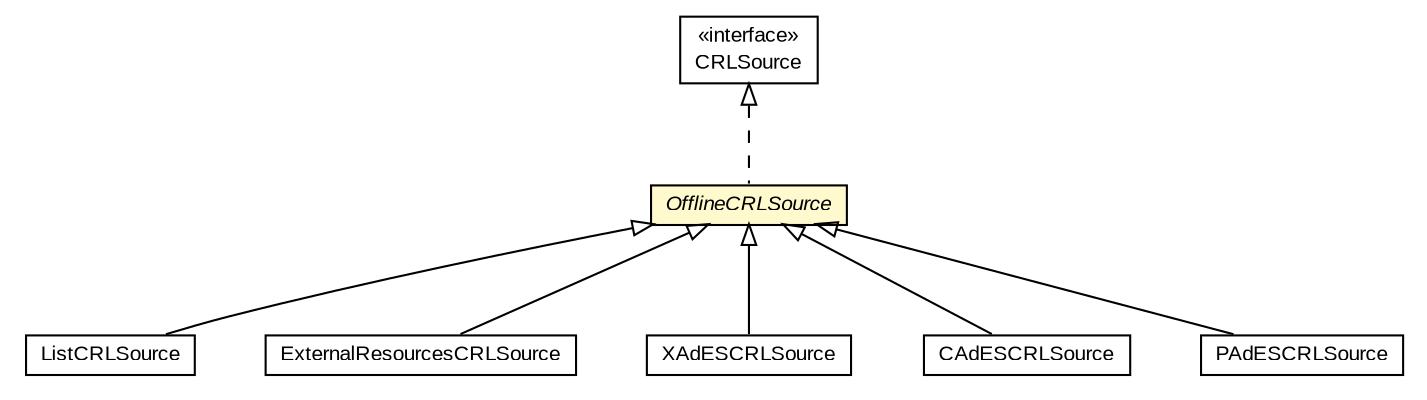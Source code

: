 #!/usr/local/bin/dot
#
# Class diagram 
# Generated by UMLGraph version R5_6-24-gf6e263 (http://www.umlgraph.org/)
#

digraph G {
	edge [fontname="arial",fontsize=10,labelfontname="arial",labelfontsize=10];
	node [fontname="arial",fontsize=10,shape=plaintext];
	nodesep=0.25;
	ranksep=0.5;
	// eu.europa.esig.dss.x509.crl.OfflineCRLSource
	c459805 [label=<<table title="eu.europa.esig.dss.x509.crl.OfflineCRLSource" border="0" cellborder="1" cellspacing="0" cellpadding="2" port="p" bgcolor="lemonChiffon" href="./OfflineCRLSource.html">
		<tr><td><table border="0" cellspacing="0" cellpadding="1">
<tr><td align="center" balign="center"><font face="arial italic"> OfflineCRLSource </font></td></tr>
		</table></td></tr>
		</table>>, URL="./OfflineCRLSource.html", fontname="arial", fontcolor="black", fontsize=10.0];
	// eu.europa.esig.dss.x509.crl.ListCRLSource
	c459806 [label=<<table title="eu.europa.esig.dss.x509.crl.ListCRLSource" border="0" cellborder="1" cellspacing="0" cellpadding="2" port="p" href="./ListCRLSource.html">
		<tr><td><table border="0" cellspacing="0" cellpadding="1">
<tr><td align="center" balign="center"> ListCRLSource </td></tr>
		</table></td></tr>
		</table>>, URL="./ListCRLSource.html", fontname="arial", fontcolor="black", fontsize=10.0];
	// eu.europa.esig.dss.x509.crl.ExternalResourcesCRLSource
	c459807 [label=<<table title="eu.europa.esig.dss.x509.crl.ExternalResourcesCRLSource" border="0" cellborder="1" cellspacing="0" cellpadding="2" port="p" href="./ExternalResourcesCRLSource.html">
		<tr><td><table border="0" cellspacing="0" cellpadding="1">
<tr><td align="center" balign="center"> ExternalResourcesCRLSource </td></tr>
		</table></td></tr>
		</table>>, URL="./ExternalResourcesCRLSource.html", fontname="arial", fontcolor="black", fontsize=10.0];
	// eu.europa.esig.dss.x509.crl.CRLSource
	c459809 [label=<<table title="eu.europa.esig.dss.x509.crl.CRLSource" border="0" cellborder="1" cellspacing="0" cellpadding="2" port="p" href="./CRLSource.html">
		<tr><td><table border="0" cellspacing="0" cellpadding="1">
<tr><td align="center" balign="center"> &#171;interface&#187; </td></tr>
<tr><td align="center" balign="center"> CRLSource </td></tr>
		</table></td></tr>
		</table>>, URL="./CRLSource.html", fontname="arial", fontcolor="black", fontsize=10.0];
	// eu.europa.esig.dss.xades.validation.XAdESCRLSource
	c460402 [label=<<table title="eu.europa.esig.dss.xades.validation.XAdESCRLSource" border="0" cellborder="1" cellspacing="0" cellpadding="2" port="p" href="../../xades/validation/XAdESCRLSource.html">
		<tr><td><table border="0" cellspacing="0" cellpadding="1">
<tr><td align="center" balign="center"> XAdESCRLSource </td></tr>
		</table></td></tr>
		</table>>, URL="../../xades/validation/XAdESCRLSource.html", fontname="arial", fontcolor="black", fontsize=10.0];
	// eu.europa.esig.dss.cades.validation.CAdESCRLSource
	c460430 [label=<<table title="eu.europa.esig.dss.cades.validation.CAdESCRLSource" border="0" cellborder="1" cellspacing="0" cellpadding="2" port="p" href="../../cades/validation/CAdESCRLSource.html">
		<tr><td><table border="0" cellspacing="0" cellpadding="1">
<tr><td align="center" balign="center"> CAdESCRLSource </td></tr>
		</table></td></tr>
		</table>>, URL="../../cades/validation/CAdESCRLSource.html", fontname="arial", fontcolor="black", fontsize=10.0];
	// eu.europa.esig.dss.pades.validation.PAdESCRLSource
	c460448 [label=<<table title="eu.europa.esig.dss.pades.validation.PAdESCRLSource" border="0" cellborder="1" cellspacing="0" cellpadding="2" port="p" href="../../pades/validation/PAdESCRLSource.html">
		<tr><td><table border="0" cellspacing="0" cellpadding="1">
<tr><td align="center" balign="center"> PAdESCRLSource </td></tr>
		</table></td></tr>
		</table>>, URL="../../pades/validation/PAdESCRLSource.html", fontname="arial", fontcolor="black", fontsize=10.0];
	//eu.europa.esig.dss.x509.crl.OfflineCRLSource implements eu.europa.esig.dss.x509.crl.CRLSource
	c459809:p -> c459805:p [dir=back,arrowtail=empty,style=dashed];
	//eu.europa.esig.dss.x509.crl.ListCRLSource extends eu.europa.esig.dss.x509.crl.OfflineCRLSource
	c459805:p -> c459806:p [dir=back,arrowtail=empty];
	//eu.europa.esig.dss.x509.crl.ExternalResourcesCRLSource extends eu.europa.esig.dss.x509.crl.OfflineCRLSource
	c459805:p -> c459807:p [dir=back,arrowtail=empty];
	//eu.europa.esig.dss.xades.validation.XAdESCRLSource extends eu.europa.esig.dss.x509.crl.OfflineCRLSource
	c459805:p -> c460402:p [dir=back,arrowtail=empty];
	//eu.europa.esig.dss.cades.validation.CAdESCRLSource extends eu.europa.esig.dss.x509.crl.OfflineCRLSource
	c459805:p -> c460430:p [dir=back,arrowtail=empty];
	//eu.europa.esig.dss.pades.validation.PAdESCRLSource extends eu.europa.esig.dss.x509.crl.OfflineCRLSource
	c459805:p -> c460448:p [dir=back,arrowtail=empty];
}

